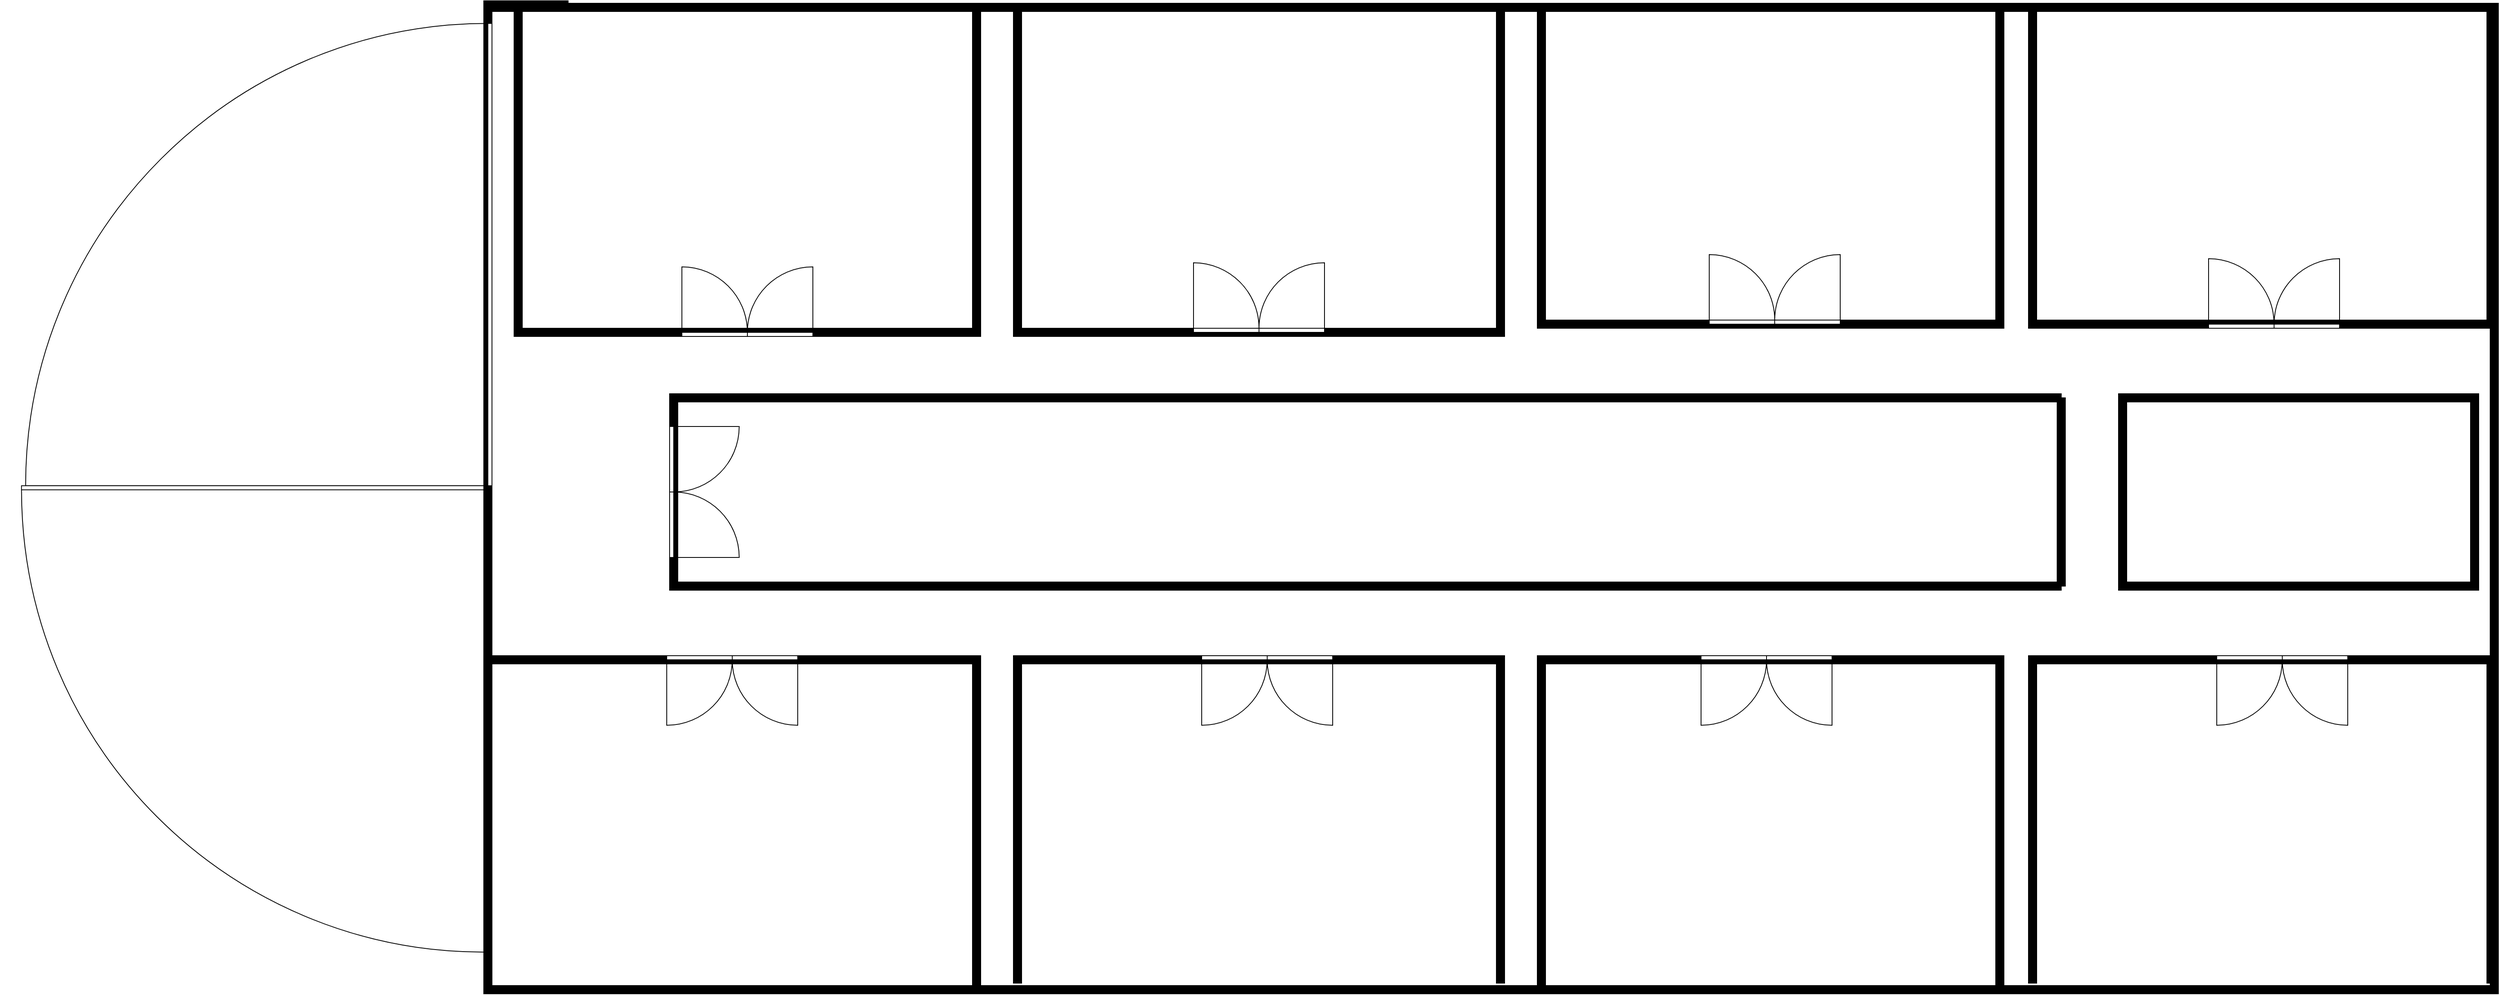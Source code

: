 <mxfile version="14.5.4" type="github">
  <diagram name="Page-1" id="38b20595-45e3-9b7f-d5ca-b57f44c5b66d">
    <mxGraphModel dx="3800" dy="1612" grid="1" gridSize="10" guides="1" tooltips="1" connect="1" arrows="1" fold="1" page="1" pageScale="1" pageWidth="1100" pageHeight="850" background="#ffffff" math="0" shadow="0">
      <root>
        <mxCell id="0" />
        <mxCell id="1" parent="0" />
        <mxCell id="48ef80bc37b76060-127" value="" style="verticalLabelPosition=bottom;html=1;verticalAlign=top;align=center;strokeWidth=1;shape=mxgraph.floorplan.wallCorner;fillColor=#000000;rounded=0;shadow=0;comic=0;fontFamily=Verdana;fontSize=12;" parent="1" vertex="1">
          <mxGeometry x="393" y="240" width="103" height="557" as="geometry" />
        </mxCell>
        <mxCell id="48ef80bc37b76060-128" value="" style="verticalLabelPosition=bottom;html=1;verticalAlign=top;align=center;strokeWidth=1;shape=mxgraph.floorplan.wallU;fillColor=#000000;rounded=0;shadow=0;comic=0;fontFamily=Verdana;fontSize=12;rotation=90;" parent="1" vertex="1">
          <mxGeometry x="1021" y="-380" width="1210" height="2456" as="geometry" />
        </mxCell>
        <mxCell id="48ef80bc37b76060-156" value="" style="verticalLabelPosition=bottom;html=1;verticalAlign=top;align=center;strokeWidth=1;shape=mxgraph.floorplan.wall;fillColor=#000000;direction=south;rounded=0;shadow=0;comic=0;fontFamily=Verdana;fontSize=12;" parent="1" vertex="1">
          <mxGeometry x="393" y="789" width="10" height="664" as="geometry" />
        </mxCell>
        <mxCell id="jp2jZMtCgZHAsF0I3UOK-2" value="" style="verticalLabelPosition=bottom;html=1;verticalAlign=top;align=center;shape=mxgraph.floorplan.doorRight;aspect=fixed;direction=south;" vertex="1" parent="1">
          <mxGeometry x="-197.005" y="267.645" width="600" height="564.71" as="geometry" />
        </mxCell>
        <mxCell id="jp2jZMtCgZHAsF0I3UOK-3" value="" style="verticalLabelPosition=bottom;html=1;verticalAlign=top;align=center;shape=mxgraph.floorplan.doorRight;aspect=fixed;direction=east;" vertex="1" parent="1">
          <mxGeometry x="-171.715" y="832.355" width="564.71" height="600" as="geometry" />
        </mxCell>
        <mxCell id="jp2jZMtCgZHAsF0I3UOK-4" value="" style="verticalLabelPosition=bottom;html=1;verticalAlign=top;align=center;shape=mxgraph.floorplan.wallU;fillColor=#000000;" vertex="1" parent="1">
          <mxGeometry x="392.99" y="1040" width="607.01" height="413" as="geometry" />
        </mxCell>
        <mxCell id="jp2jZMtCgZHAsF0I3UOK-6" value="" style="verticalLabelPosition=bottom;html=1;verticalAlign=top;align=center;shape=mxgraph.floorplan.wallU;fillColor=#000000;" vertex="1" parent="1">
          <mxGeometry x="1040" y="1040" width="600" height="400" as="geometry" />
        </mxCell>
        <mxCell id="jp2jZMtCgZHAsF0I3UOK-7" value="" style="verticalLabelPosition=bottom;html=1;verticalAlign=top;align=center;shape=mxgraph.floorplan.wallU;fillColor=#000000;" vertex="1" parent="1">
          <mxGeometry x="1680" y="1040" width="570" height="404.18" as="geometry" />
        </mxCell>
        <mxCell id="jp2jZMtCgZHAsF0I3UOK-8" value="" style="verticalLabelPosition=bottom;html=1;verticalAlign=top;align=center;shape=mxgraph.floorplan.wallU;fillColor=#000000;" vertex="1" parent="1">
          <mxGeometry x="2280" y="1040" width="570" height="400" as="geometry" />
        </mxCell>
        <mxCell id="jp2jZMtCgZHAsF0I3UOK-9" value="" style="verticalLabelPosition=bottom;html=1;verticalAlign=top;align=center;shape=mxgraph.floorplan.wallU;fillColor=#000000;direction=west;" vertex="1" parent="1">
          <mxGeometry x="2280" y="250" width="570" height="390" as="geometry" />
        </mxCell>
        <mxCell id="jp2jZMtCgZHAsF0I3UOK-10" value="" style="verticalLabelPosition=bottom;html=1;verticalAlign=top;align=center;shape=mxgraph.floorplan.wallU;fillColor=#000000;direction=west;" vertex="1" parent="1">
          <mxGeometry x="1680" y="250" width="570" height="390" as="geometry" />
        </mxCell>
        <mxCell id="jp2jZMtCgZHAsF0I3UOK-11" value="" style="verticalLabelPosition=bottom;html=1;verticalAlign=top;align=center;shape=mxgraph.floorplan.wallU;fillColor=#000000;direction=west;" vertex="1" parent="1">
          <mxGeometry x="1040" y="250" width="600" height="400" as="geometry" />
        </mxCell>
        <mxCell id="jp2jZMtCgZHAsF0I3UOK-12" value="" style="verticalLabelPosition=bottom;html=1;verticalAlign=top;align=center;shape=mxgraph.floorplan.wallU;fillColor=#000000;direction=west;" vertex="1" parent="1">
          <mxGeometry x="430" y="250" width="570" height="400" as="geometry" />
        </mxCell>
        <mxCell id="jp2jZMtCgZHAsF0I3UOK-13" value="" style="verticalLabelPosition=bottom;html=1;verticalAlign=top;align=center;shape=mxgraph.floorplan.wallU;fillColor=#000000;direction=north;" vertex="1" parent="1">
          <mxGeometry x="620" y="720" width="1700" height="240" as="geometry" />
        </mxCell>
        <mxCell id="jp2jZMtCgZHAsF0I3UOK-18" value="" style="verticalLabelPosition=bottom;html=1;verticalAlign=top;align=center;shape=mxgraph.floorplan.doorDouble;aspect=fixed;direction=west;" vertex="1" parent="1">
          <mxGeometry x="1260" y="560" width="160" height="85" as="geometry" />
        </mxCell>
        <mxCell id="jp2jZMtCgZHAsF0I3UOK-19" value="" style="verticalLabelPosition=bottom;html=1;verticalAlign=top;align=center;shape=mxgraph.floorplan.wall;fillColor=#000000;direction=south;" vertex="1" parent="1">
          <mxGeometry x="2060" y="725" width="520" height="230" as="geometry" />
        </mxCell>
        <mxCell id="jp2jZMtCgZHAsF0I3UOK-20" value="" style="verticalLabelPosition=bottom;html=1;verticalAlign=top;align=center;shape=mxgraph.floorplan.room;fillColor=#000000;" vertex="1" parent="1">
          <mxGeometry x="2390" y="720" width="440" height="240" as="geometry" />
        </mxCell>
        <mxCell id="jp2jZMtCgZHAsF0I3UOK-22" value="" style="verticalLabelPosition=bottom;html=1;verticalAlign=top;align=center;shape=mxgraph.floorplan.doorDouble;aspect=fixed;direction=west;" vertex="1" parent="1">
          <mxGeometry x="1890" y="550" width="160" height="85" as="geometry" />
        </mxCell>
        <mxCell id="jp2jZMtCgZHAsF0I3UOK-23" value="" style="verticalLabelPosition=bottom;html=1;verticalAlign=top;align=center;shape=mxgraph.floorplan.doorDouble;aspect=fixed;direction=west;" vertex="1" parent="1">
          <mxGeometry x="2500" y="555" width="160" height="85" as="geometry" />
        </mxCell>
        <mxCell id="jp2jZMtCgZHAsF0I3UOK-24" value="" style="verticalLabelPosition=bottom;html=1;verticalAlign=top;align=center;shape=mxgraph.floorplan.doorDouble;aspect=fixed;direction=west;" vertex="1" parent="1">
          <mxGeometry x="635" y="565" width="160" height="85" as="geometry" />
        </mxCell>
        <mxCell id="jp2jZMtCgZHAsF0I3UOK-25" value="" style="verticalLabelPosition=bottom;html=1;verticalAlign=top;align=center;shape=mxgraph.floorplan.doorDouble;aspect=fixed;direction=east;" vertex="1" parent="1">
          <mxGeometry x="1270" y="1040" width="160" height="85" as="geometry" />
        </mxCell>
        <mxCell id="jp2jZMtCgZHAsF0I3UOK-26" value="" style="verticalLabelPosition=bottom;html=1;verticalAlign=top;align=center;shape=mxgraph.floorplan.doorDouble;aspect=fixed;direction=east;" vertex="1" parent="1">
          <mxGeometry x="616.49" y="1040" width="160" height="85" as="geometry" />
        </mxCell>
        <mxCell id="jp2jZMtCgZHAsF0I3UOK-27" value="" style="verticalLabelPosition=bottom;html=1;verticalAlign=top;align=center;shape=mxgraph.floorplan.doorDouble;aspect=fixed;direction=east;" vertex="1" parent="1">
          <mxGeometry x="1880" y="1040" width="160" height="85" as="geometry" />
        </mxCell>
        <mxCell id="jp2jZMtCgZHAsF0I3UOK-28" value="" style="verticalLabelPosition=bottom;html=1;verticalAlign=top;align=center;shape=mxgraph.floorplan.doorDouble;aspect=fixed;direction=east;" vertex="1" parent="1">
          <mxGeometry x="2510" y="1040" width="160" height="85" as="geometry" />
        </mxCell>
        <mxCell id="jp2jZMtCgZHAsF0I3UOK-29" value="" style="verticalLabelPosition=bottom;html=1;verticalAlign=top;align=center;shape=mxgraph.floorplan.doorDouble;aspect=fixed;direction=north;" vertex="1" parent="1">
          <mxGeometry x="620" y="760" width="85" height="160" as="geometry" />
        </mxCell>
      </root>
    </mxGraphModel>
  </diagram>
</mxfile>
